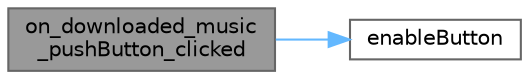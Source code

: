 digraph "on_downloaded_music_pushButton_clicked"
{
 // LATEX_PDF_SIZE
  bgcolor="transparent";
  edge [fontname=Helvetica,fontsize=10,labelfontname=Helvetica,labelfontsize=10];
  node [fontname=Helvetica,fontsize=10,shape=box,height=0.2,width=0.4];
  rankdir="LR";
  Node1 [id="Node000001",label="on_downloaded_music\l_pushButton_clicked",height=0.2,width=0.4,color="gray40", fillcolor="grey60", style="filled", fontcolor="black",tooltip="已下载音乐按钮点击槽函数"];
  Node1 -> Node2 [id="edge1_Node000001_Node000002",color="steelblue1",style="solid",tooltip=" "];
  Node2 [id="Node000002",label="enableButton",height=0.2,width=0.4,color="grey40", fillcolor="white", style="filled",URL="$class_local_download.html#ab868524a9562cda1f7b60b4220e2248e",tooltip="启用/禁用按钮"];
}
